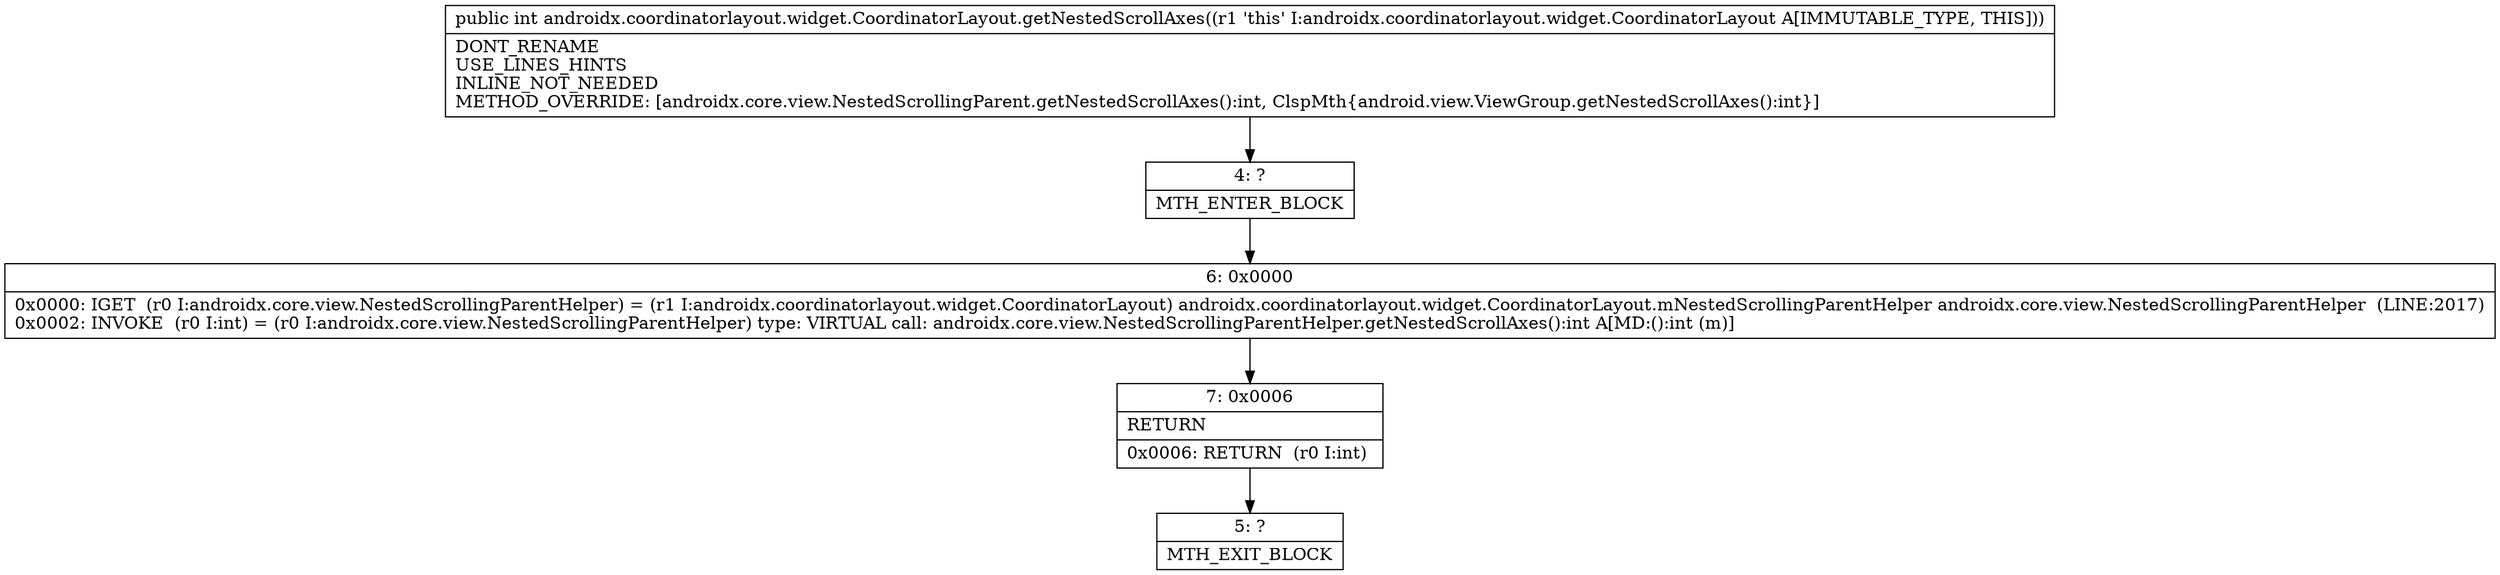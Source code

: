 digraph "CFG forandroidx.coordinatorlayout.widget.CoordinatorLayout.getNestedScrollAxes()I" {
Node_4 [shape=record,label="{4\:\ ?|MTH_ENTER_BLOCK\l}"];
Node_6 [shape=record,label="{6\:\ 0x0000|0x0000: IGET  (r0 I:androidx.core.view.NestedScrollingParentHelper) = (r1 I:androidx.coordinatorlayout.widget.CoordinatorLayout) androidx.coordinatorlayout.widget.CoordinatorLayout.mNestedScrollingParentHelper androidx.core.view.NestedScrollingParentHelper  (LINE:2017)\l0x0002: INVOKE  (r0 I:int) = (r0 I:androidx.core.view.NestedScrollingParentHelper) type: VIRTUAL call: androidx.core.view.NestedScrollingParentHelper.getNestedScrollAxes():int A[MD:():int (m)]\l}"];
Node_7 [shape=record,label="{7\:\ 0x0006|RETURN\l|0x0006: RETURN  (r0 I:int) \l}"];
Node_5 [shape=record,label="{5\:\ ?|MTH_EXIT_BLOCK\l}"];
MethodNode[shape=record,label="{public int androidx.coordinatorlayout.widget.CoordinatorLayout.getNestedScrollAxes((r1 'this' I:androidx.coordinatorlayout.widget.CoordinatorLayout A[IMMUTABLE_TYPE, THIS]))  | DONT_RENAME\lUSE_LINES_HINTS\lINLINE_NOT_NEEDED\lMETHOD_OVERRIDE: [androidx.core.view.NestedScrollingParent.getNestedScrollAxes():int, ClspMth\{android.view.ViewGroup.getNestedScrollAxes():int\}]\l}"];
MethodNode -> Node_4;Node_4 -> Node_6;
Node_6 -> Node_7;
Node_7 -> Node_5;
}

